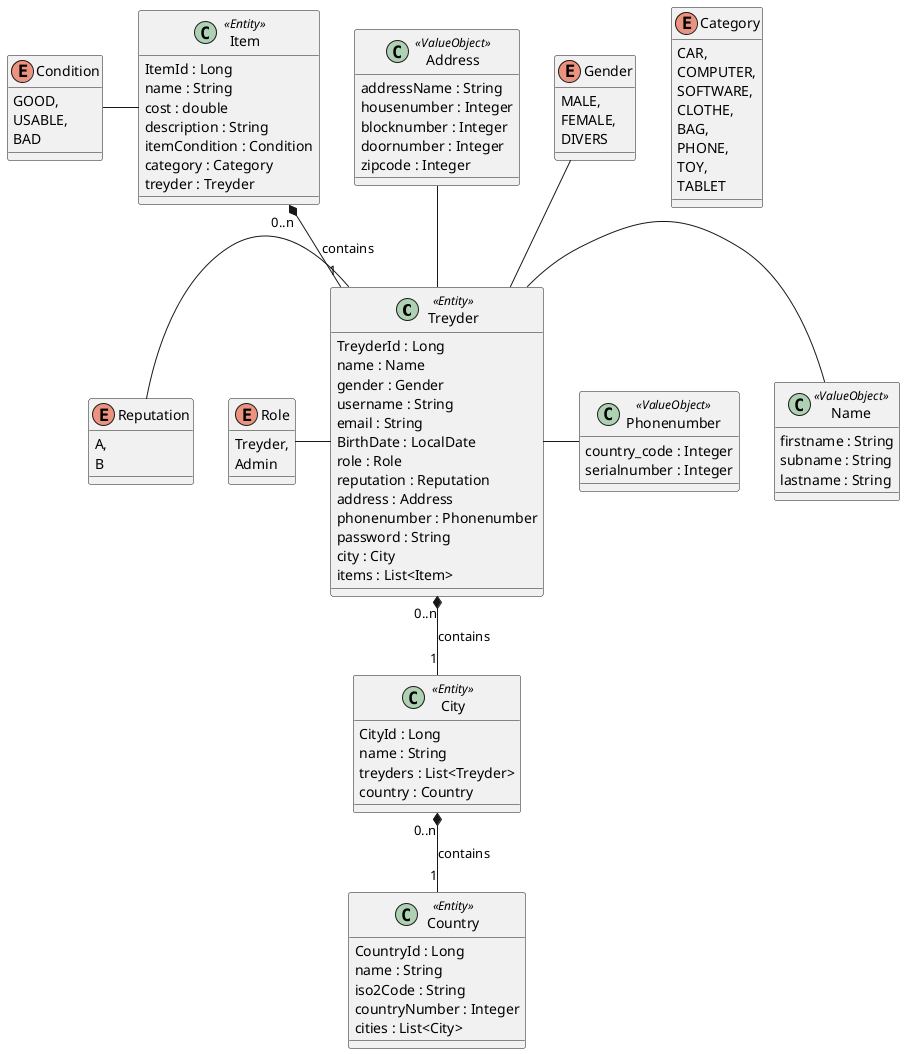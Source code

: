 @startuml
'https://plantuml.com/class-diagram

class Treyder<<Entity>>{
TreyderId : Long
name : Name
gender : Gender
username : String
email : String
BirthDate : LocalDate
role : Role
reputation : Reputation
address : Address
phonenumber : Phonenumber
password : String
city : City
items : List<Item>

}
class Item<<Entity>>{
ItemId : Long
name : String
cost : double
description : String
itemCondition : Condition
category : Category
treyder : Treyder
}
class City<<Entity>>{
CityId : Long
name : String
treyders : List<Treyder>
country : Country
}
class Country<<Entity>>{
CountryId : Long
name : String
iso2Code : String
countryNumber : Integer
cities : List<City>
}

class Address<<ValueObject>>{
addressName : String
housenumber : Integer
blocknumber : Integer
doornumber : Integer
zipcode : Integer
}
class Name<<ValueObject>>{
firstname : String
subname : String
lastname : String
}
class Phonenumber<<ValueObject>>{
country_code : Integer
serialnumber : Integer
}

enum Gender {
 MALE,
 FEMALE,
 DIVERS
}

enum Category{
    CAR,
    COMPUTER,
    SOFTWARE,
    CLOTHE,
    BAG,
    PHONE,
    TOY,
    TABLET
}
enum Condition{
    GOOD,
    USABLE,
    BAD
}
enum Reputation{
     A,
     B
}
enum Role{
     Treyder,
     Admin
}

Treyder -up- Gender
Treyder -up- Address
Treyder -left- Role
Treyder -left- Reputation
Treyder -right- Name
Treyder -right- Phonenumber

Item -left- Condition

Treyder "0..n" *-down- "1" City : contains
City "0..n" *-down- "1" Country : contains
Item "0..n" *-down- "1" Treyder : contains



@enduml